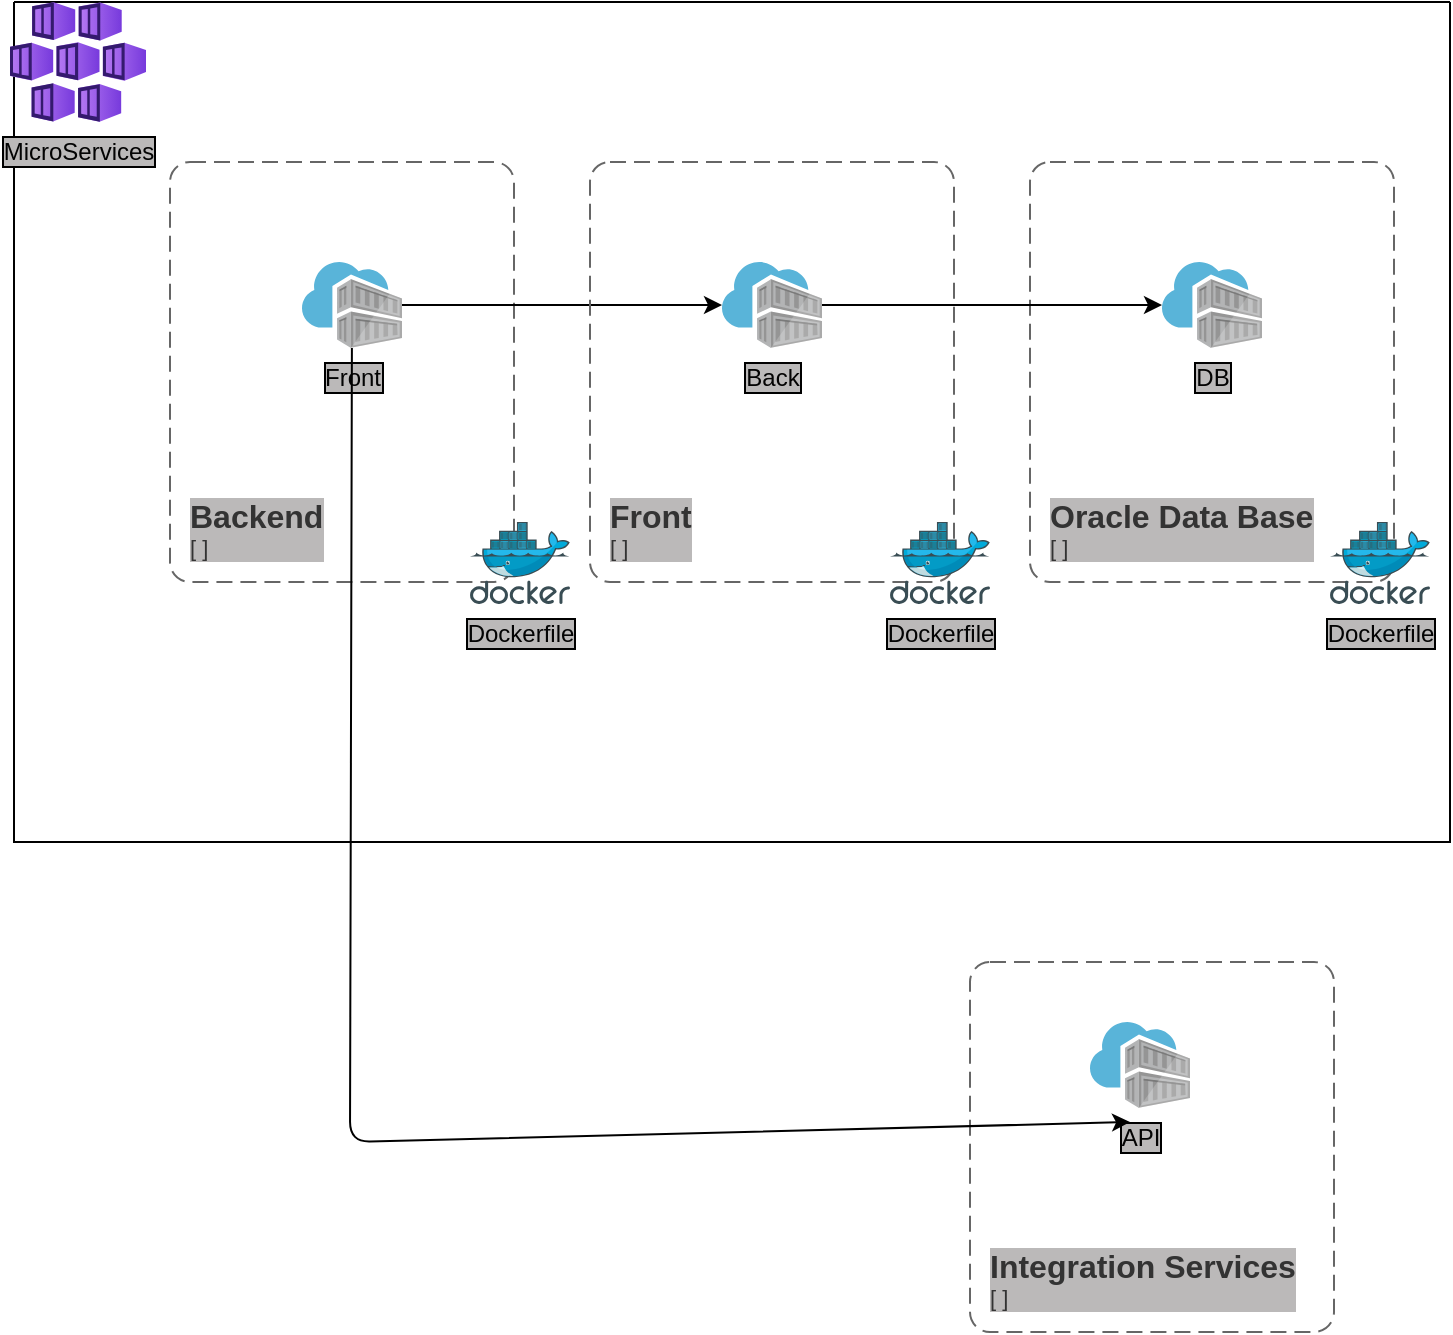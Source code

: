 <mxfile>
    <diagram id="_BUwL_EvXlOJXelI0lPG" name="Page-1">
        <mxGraphModel dx="882" dy="785" grid="1" gridSize="10" guides="1" tooltips="1" connect="1" arrows="1" fold="1" page="1" pageScale="1" pageWidth="827" pageHeight="1169" math="0" shadow="0">
            <root>
                <mxCell id="0"/>
                <mxCell id="1" parent="0"/>
                <mxCell id="6" value="" style="swimlane;startSize=0;fontColor=#000000;fillColor=#FFFFFF;" parent="1" vertex="1">
                    <mxGeometry x="42" y="130" width="718" height="420" as="geometry"/>
                </mxCell>
                <object placeholders="1" c4Name="Backend" c4Type="ContainerScopeBoundary" c4Application=" " label="&lt;font style=&quot;font-size: 16px&quot;&gt;&lt;b&gt;&lt;div style=&quot;text-align: left&quot;&gt;%c4Name%&lt;/div&gt;&lt;/b&gt;&lt;/font&gt;&lt;div style=&quot;text-align: left&quot;&gt;[%c4Application%]&lt;/div&gt;" id="8">
                    <mxCell style="rounded=1;fontSize=11;whiteSpace=wrap;html=1;dashed=1;arcSize=20;fillColor=none;strokeColor=#666666;fontColor=#333333;labelBackgroundColor=#bbb9b9;align=left;verticalAlign=bottom;labelBorderColor=none;spacingTop=0;spacing=10;dashPattern=8 4;metaEdit=1;rotatable=0;perimeter=rectanglePerimeter;noLabel=0;labelPadding=0;allowArrows=0;connectable=0;expand=0;recursiveResize=0;editable=1;pointerEvents=0;absoluteArcSize=1;points=[[0.25,0,0],[0.5,0,0],[0.75,0,0],[1,0.25,0],[1,0.5,0],[1,0.75,0],[0.75,1,0],[0.5,1,0],[0.25,1,0],[0,0.75,0],[0,0.5,0],[0,0.25,0]];" parent="6" vertex="1">
                        <mxGeometry x="78" y="80" width="172" height="210" as="geometry"/>
                    </mxCell>
                </object>
                <mxCell id="30" style="edgeStyle=none;html=1;" edge="1" parent="6" source="9">
                    <mxGeometry relative="1" as="geometry">
                        <mxPoint x="354" y="151.5" as="targetPoint"/>
                    </mxGeometry>
                </mxCell>
                <mxCell id="9" value="Front" style="sketch=0;aspect=fixed;html=1;points=[];align=center;image;fontSize=12;image=img/lib/mscae/Container_Registries.svg;labelBackgroundColor=#bbb9b9;labelBorderColor=default;fontColor=#030303;fillColor=#FFFFFF;" parent="6" vertex="1">
                    <mxGeometry x="144" y="130" width="50" height="43" as="geometry"/>
                </mxCell>
                <mxCell id="10" value="Dockerfile" style="sketch=0;aspect=fixed;html=1;points=[];align=center;image;fontSize=12;image=img/lib/mscae/Docker.svg;labelBackgroundColor=#bbb9b9;labelBorderColor=default;fontColor=#030303;fillColor=#FFFFFF;" parent="6" vertex="1">
                    <mxGeometry x="228" y="260" width="50" height="41" as="geometry"/>
                </mxCell>
                <object placeholders="1" c4Name="Front" c4Type="ContainerScopeBoundary" c4Application=" " label="&lt;font style=&quot;font-size: 16px&quot;&gt;&lt;b&gt;&lt;div style=&quot;text-align: left&quot;&gt;%c4Name%&lt;/div&gt;&lt;/b&gt;&lt;/font&gt;&lt;div style=&quot;text-align: left&quot;&gt;[%c4Application%]&lt;/div&gt;" id="11">
                    <mxCell style="rounded=1;fontSize=11;whiteSpace=wrap;html=1;dashed=1;arcSize=20;fillColor=none;strokeColor=#666666;fontColor=#333333;labelBackgroundColor=#bbb9b9;align=left;verticalAlign=bottom;labelBorderColor=none;spacingTop=0;spacing=10;dashPattern=8 4;metaEdit=1;rotatable=0;perimeter=rectanglePerimeter;noLabel=0;labelPadding=0;allowArrows=0;connectable=0;expand=0;recursiveResize=0;editable=1;pointerEvents=0;absoluteArcSize=1;points=[[0.25,0,0],[0.5,0,0],[0.75,0,0],[1,0.25,0],[1,0.5,0],[1,0.75,0],[0.75,1,0],[0.5,1,0],[0.25,1,0],[0,0.75,0],[0,0.5,0],[0,0.25,0]];" parent="6" vertex="1">
                        <mxGeometry x="288" y="80" width="182" height="210" as="geometry"/>
                    </mxCell>
                </object>
                <mxCell id="13" value="Dockerfile" style="sketch=0;aspect=fixed;html=1;points=[];align=center;image;fontSize=12;image=img/lib/mscae/Docker.svg;labelBackgroundColor=#bbb9b9;labelBorderColor=default;fontColor=#030303;fillColor=#FFFFFF;" parent="6" vertex="1">
                    <mxGeometry x="438" y="260" width="50" height="41" as="geometry"/>
                </mxCell>
                <mxCell id="18" value="MicroServices" style="aspect=fixed;html=1;points=[];align=center;image;fontSize=12;image=img/lib/azure2/compute/Container_Services_Deprecated.svg;labelBackgroundColor=#bbb9b9;labelBorderColor=default;fontColor=#030303;fillColor=#FFFFFF;" parent="6" vertex="1">
                    <mxGeometry x="-2" width="68" height="60" as="geometry"/>
                </mxCell>
                <object placeholders="1" c4Name="Oracle Data Base" c4Type="ContainerScopeBoundary" c4Application=" " label="&lt;font style=&quot;font-size: 16px&quot;&gt;&lt;b&gt;&lt;div style=&quot;text-align: left&quot;&gt;%c4Name%&lt;/div&gt;&lt;/b&gt;&lt;/font&gt;&lt;div style=&quot;text-align: left&quot;&gt;[%c4Application%]&lt;/div&gt;" id="32">
                    <mxCell style="rounded=1;fontSize=11;whiteSpace=wrap;html=1;dashed=1;arcSize=20;fillColor=none;strokeColor=#666666;fontColor=#333333;labelBackgroundColor=#bbb9b9;align=left;verticalAlign=bottom;labelBorderColor=none;spacingTop=0;spacing=10;dashPattern=8 4;metaEdit=1;rotatable=0;perimeter=rectanglePerimeter;noLabel=0;labelPadding=0;allowArrows=0;connectable=0;expand=0;recursiveResize=0;editable=1;pointerEvents=0;absoluteArcSize=1;points=[[0.25,0,0],[0.5,0,0],[0.75,0,0],[1,0.25,0],[1,0.5,0],[1,0.75,0],[0.75,1,0],[0.5,1,0],[0.25,1,0],[0,0.75,0],[0,0.5,0],[0,0.25,0]];" vertex="1" parent="6">
                        <mxGeometry x="508" y="80" width="182" height="210" as="geometry"/>
                    </mxCell>
                </object>
                <mxCell id="33" value="DB" style="sketch=0;aspect=fixed;html=1;points=[];align=center;image;fontSize=12;image=img/lib/mscae/Container_Registries.svg;labelBackgroundColor=#bbb9b9;labelBorderColor=default;fontColor=#030303;fillColor=#FFFFFF;" vertex="1" parent="6">
                    <mxGeometry x="574" y="130" width="50" height="43" as="geometry"/>
                </mxCell>
                <mxCell id="34" value="Dockerfile" style="sketch=0;aspect=fixed;html=1;points=[];align=center;image;fontSize=12;image=img/lib/mscae/Docker.svg;labelBackgroundColor=#bbb9b9;labelBorderColor=default;fontColor=#030303;fillColor=#FFFFFF;" vertex="1" parent="6">
                    <mxGeometry x="658" y="260" width="50" height="41" as="geometry"/>
                </mxCell>
                <mxCell id="37" style="edgeStyle=none;html=1;" edge="1" parent="6" source="36" target="33">
                    <mxGeometry relative="1" as="geometry"/>
                </mxCell>
                <mxCell id="36" value="Back" style="sketch=0;aspect=fixed;html=1;points=[];align=center;image;fontSize=12;image=img/lib/mscae/Container_Registries.svg;labelBackgroundColor=#bbb9b9;labelBorderColor=default;fontColor=#030303;fillColor=#FFFFFF;" vertex="1" parent="6">
                    <mxGeometry x="354" y="130" width="50" height="43" as="geometry"/>
                </mxCell>
                <object placeholders="1" c4Name="Integration Services" c4Type="ContainerScopeBoundary" c4Application=" " label="&lt;font style=&quot;font-size: 16px&quot;&gt;&lt;b&gt;&lt;div style=&quot;text-align: left&quot;&gt;%c4Name%&lt;/div&gt;&lt;/b&gt;&lt;/font&gt;&lt;div style=&quot;text-align: left&quot;&gt;[%c4Application%]&lt;/div&gt;" id="14">
                    <mxCell style="rounded=1;fontSize=11;whiteSpace=wrap;html=1;dashed=1;arcSize=20;fillColor=none;strokeColor=#666666;fontColor=#333333;labelBackgroundColor=#bbb9b9;align=left;verticalAlign=bottom;labelBorderColor=none;spacingTop=0;spacing=10;dashPattern=8 4;metaEdit=1;rotatable=0;perimeter=rectanglePerimeter;noLabel=0;labelPadding=0;allowArrows=0;connectable=0;expand=0;recursiveResize=0;editable=1;pointerEvents=0;absoluteArcSize=1;points=[[0.25,0,0],[0.5,0,0],[0.75,0,0],[1,0.25,0],[1,0.5,0],[1,0.75,0],[0.75,1,0],[0.5,1,0],[0.25,1,0],[0,0.75,0],[0,0.5,0],[0,0.25,0]];" parent="1" vertex="1">
                        <mxGeometry x="520" y="610" width="182" height="185" as="geometry"/>
                    </mxCell>
                </object>
                <mxCell id="15" value="API" style="sketch=0;aspect=fixed;html=1;points=[];align=center;image;fontSize=12;image=img/lib/mscae/Container_Registries.svg;labelBackgroundColor=#bbb9b9;labelBorderColor=default;fontColor=#030303;fillColor=#FFFFFF;" parent="1" vertex="1">
                    <mxGeometry x="580" y="640" width="50" height="43" as="geometry"/>
                </mxCell>
                <mxCell id="31" style="edgeStyle=none;html=1;" edge="1" parent="1" source="9">
                    <mxGeometry relative="1" as="geometry">
                        <mxPoint x="600" y="690" as="targetPoint"/>
                        <Array as="points">
                            <mxPoint x="210" y="700"/>
                        </Array>
                    </mxGeometry>
                </mxCell>
            </root>
        </mxGraphModel>
    </diagram>
</mxfile>